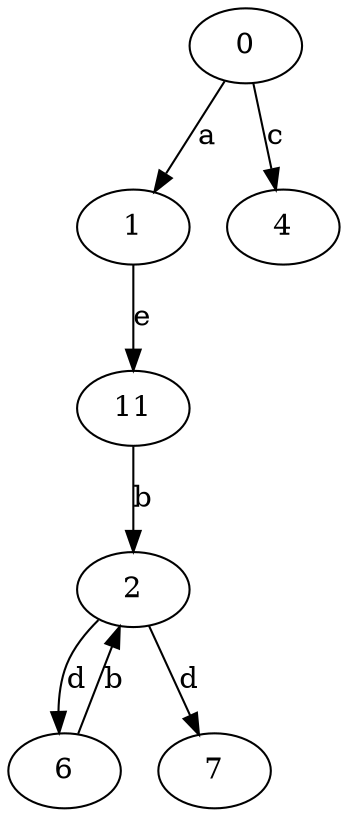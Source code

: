 strict digraph  {
0;
1;
2;
4;
6;
7;
11;
0 -> 1  [label=a];
0 -> 4  [label=c];
1 -> 11  [label=e];
2 -> 6  [label=d];
2 -> 7  [label=d];
6 -> 2  [label=b];
11 -> 2  [label=b];
}
